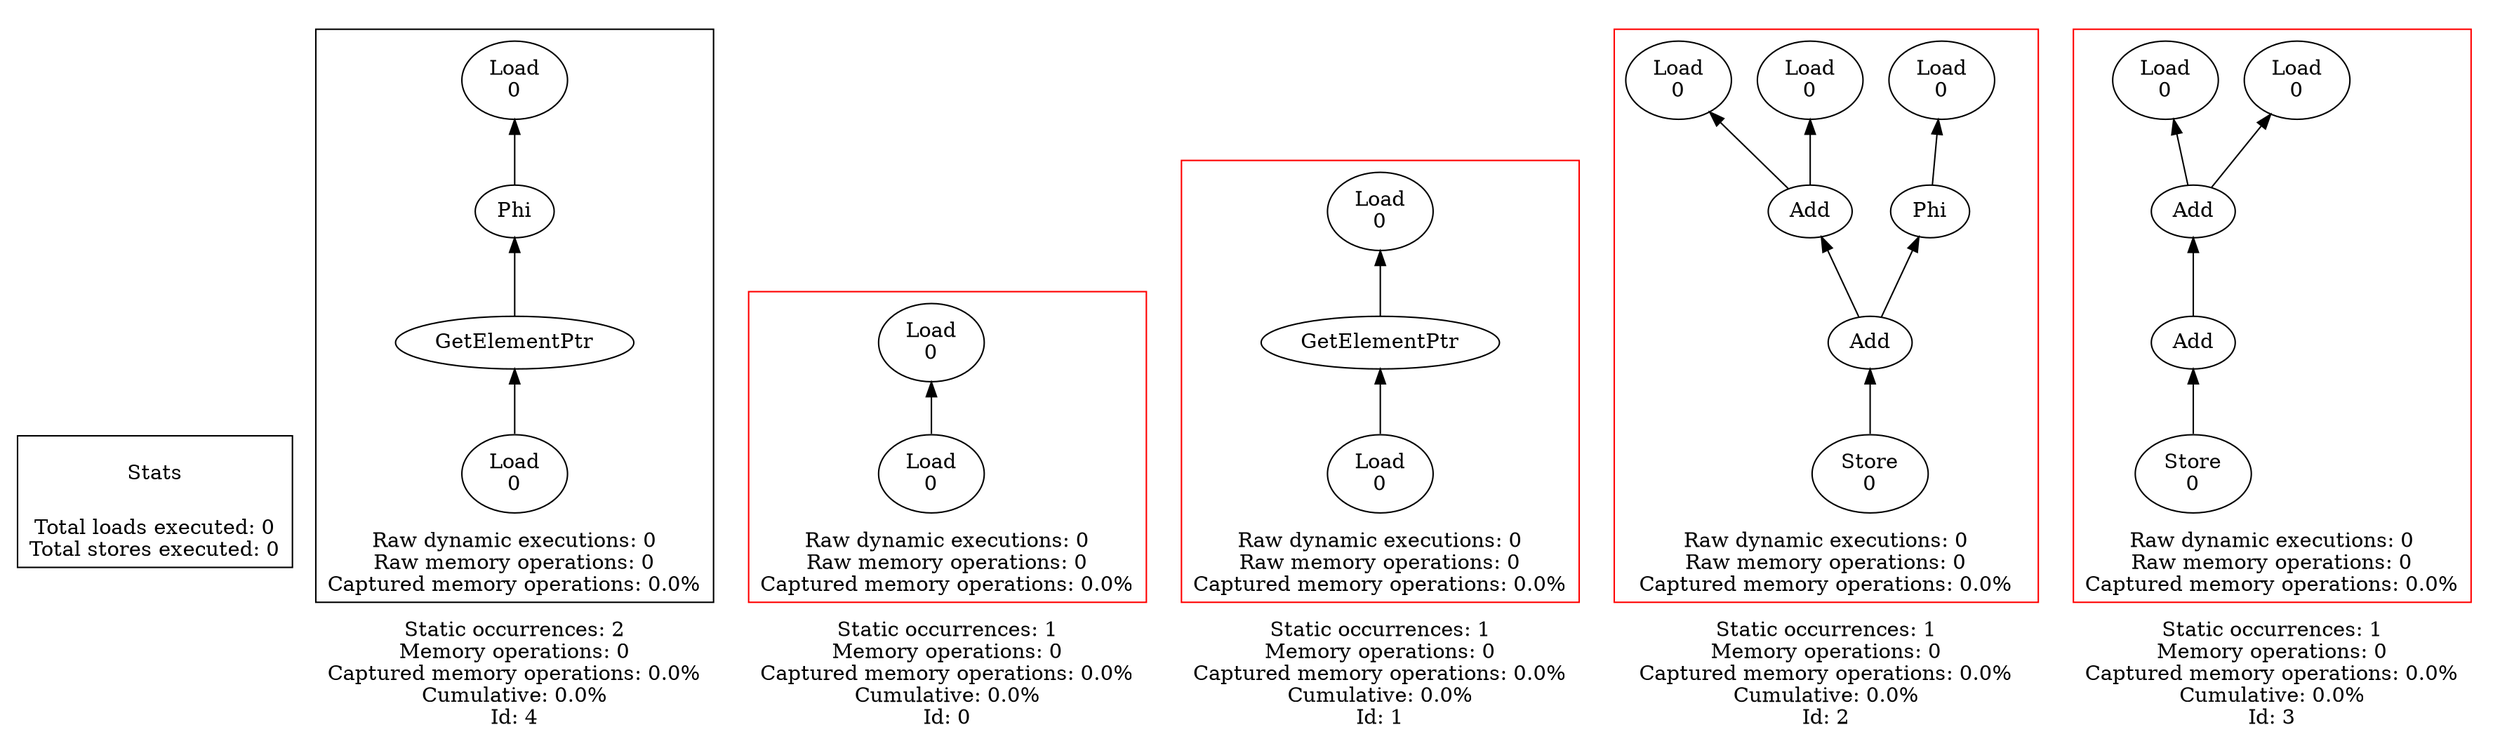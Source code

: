 strict digraph {
rankdir=BT
subgraph {
Stats [shape=plaintext]
cluster=true
label="Total loads executed: 0\nTotal stores executed: 0"
}
subgraph {
subgraph {
{
rank=max
"4_0" [shape=point style=invis]
}
"4_0_6" [label="GetElementPtr"]
"4_0_5" [label="Phi"]
"4_0_6" -> "4_0_5"
"4_0_15" [label="Load\n0"]
"4_0_5" -> "4_0_15"
{
rank=min
"4_0_7" [label="Load\n0"]
}
"4_0_7" -> "4_0_6"
cluster=true
label="Raw dynamic executions: 0\nRaw memory operations: 0\nCaptured memory operations: 0.0%"
}
cluster=true
penwidth=0
label="Static occurrences: 2\nMemory operations: 0\nCaptured memory operations: 0.0%\nCumulative: 0.0%\nId: 4"
}
subgraph {
subgraph {
{
rank=max
"0_0" [shape=point style=invis]
}
{
rank=min
"0_0_8" [label="Load\n0"]
}
"0_0_7" [label="Load\n0"]
"0_0_8" -> "0_0_7"
cluster=true
label="Raw dynamic executions: 0\nRaw memory operations: 0\nCaptured memory operations: 0.0%"
color=red
}
cluster=true
penwidth=0
label="Static occurrences: 1\nMemory operations: 0\nCaptured memory operations: 0.0%\nCumulative: 0.0%\nId: 0"
}
subgraph {
subgraph {
{
rank=max
"1_0" [shape=point style=invis]
}
"1_0_9" [label="GetElementPtr"]
"1_0_7" [label="Load\n0"]
"1_0_9" -> "1_0_7"
{
rank=min
"1_0_10" [label="Load\n0"]
}
"1_0_10" -> "1_0_9"
cluster=true
label="Raw dynamic executions: 0\nRaw memory operations: 0\nCaptured memory operations: 0.0%"
color=red
}
cluster=true
penwidth=0
label="Static occurrences: 1\nMemory operations: 0\nCaptured memory operations: 0.0%\nCumulative: 0.0%\nId: 1"
}
subgraph {
subgraph {
{
rank=max
"2_0" [shape=point style=invis]
}
{
rank=min
"2_0_13" [label="Store\n0"]
}
"2_0_12" [label="Add"]
"2_0_13" -> "2_0_12"
"2_0_11" [label="Add"]
"2_0_8" [label="Load\n0"]
"2_0_11" -> "2_0_8"
"2_0_10" [label="Load\n0"]
"2_0_11" -> "2_0_10"
"2_0_4" [label="Phi"]
"2_0_2" [label="Load\n0"]
"2_0_4" -> "2_0_2"
"2_0_12" -> "2_0_11"
"2_0_12" -> "2_0_4"
cluster=true
label="Raw dynamic executions: 0\nRaw memory operations: 0\nCaptured memory operations: 0.0%"
color=red
}
cluster=true
penwidth=0
label="Static occurrences: 1\nMemory operations: 0\nCaptured memory operations: 0.0%\nCumulative: 0.0%\nId: 2"
}
subgraph {
subgraph {
{
rank=max
"3_0" [shape=point style=invis]
}
"3_0_11" [label="Add"]
"3_0_8" [label="Load\n0"]
"3_0_11" -> "3_0_8"
{
rank=min
"3_0_13" [label="Store\n0"]
}
"3_0_12" [label="Add"]
"3_0_13" -> "3_0_12"
"3_0_10" [label="Load\n0"]
"3_0_11" -> "3_0_10"
"3_0_12" -> "3_0_11"
cluster=true
label="Raw dynamic executions: 0\nRaw memory operations: 0\nCaptured memory operations: 0.0%"
color=red
}
cluster=true
penwidth=0
label="Static occurrences: 1\nMemory operations: 0\nCaptured memory operations: 0.0%\nCumulative: 0.0%\nId: 3"
}
}
